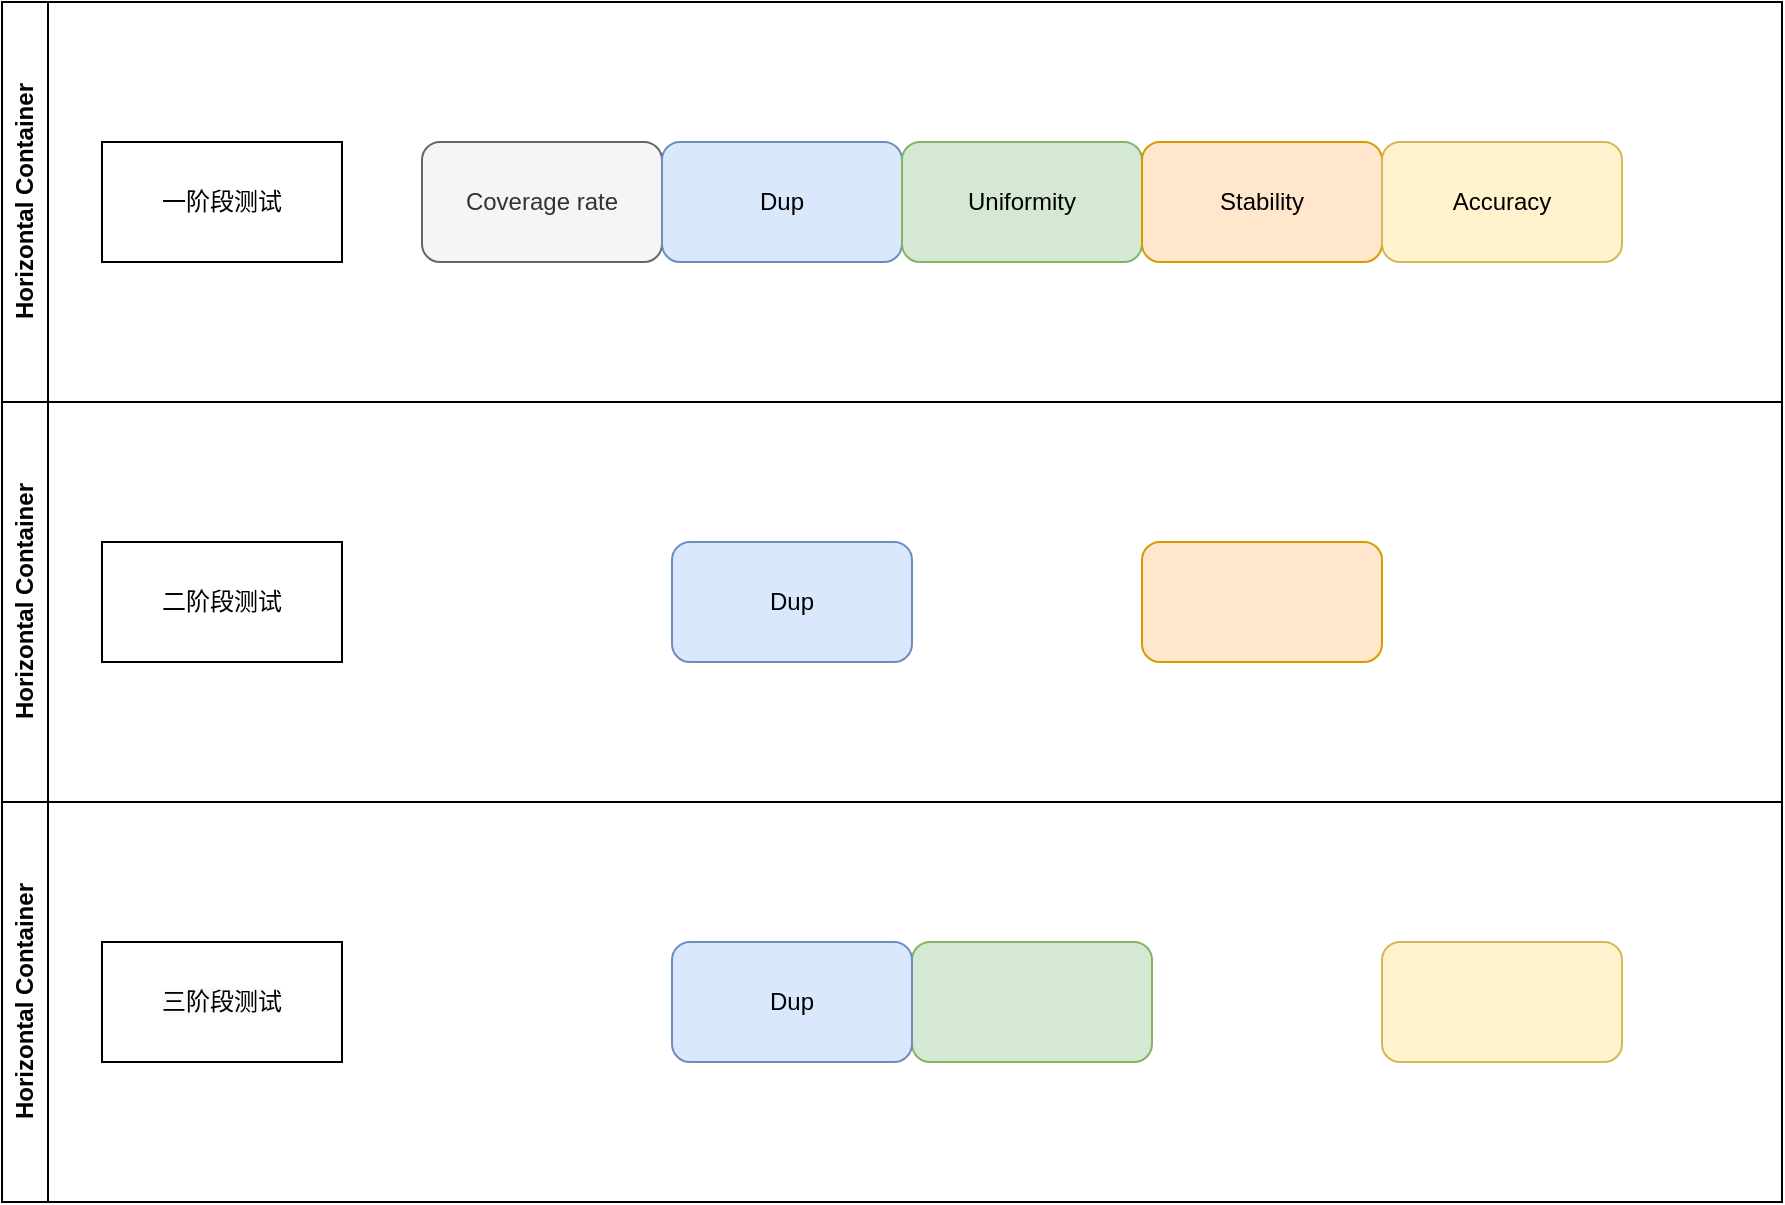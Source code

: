 <mxfile version="24.2.0" type="github">
  <diagram id="07fea595-8f29-1299-0266-81d95cde20df" name="Page-1">
    <mxGraphModel dx="1434" dy="827" grid="1" gridSize="10" guides="1" tooltips="1" connect="1" arrows="1" fold="1" page="1" pageScale="1" pageWidth="1169" pageHeight="827" background="#ffffff" math="0" shadow="0">
      <root>
        <mxCell id="0" />
        <mxCell id="1" parent="0" />
        <mxCell id="oXVZKunLlLA6zYO66h1E-196" value="Horizontal Container" style="swimlane;horizontal=0;whiteSpace=wrap;html=1;" vertex="1" parent="1">
          <mxGeometry x="130" y="90" width="890" height="200" as="geometry" />
        </mxCell>
        <mxCell id="oXVZKunLlLA6zYO66h1E-195" value="一阶段测试" style="rounded=0;whiteSpace=wrap;html=1;" vertex="1" parent="oXVZKunLlLA6zYO66h1E-196">
          <mxGeometry x="50" y="70" width="120" height="60" as="geometry" />
        </mxCell>
        <mxCell id="oXVZKunLlLA6zYO66h1E-190" value="Coverage rate" style="rounded=1;whiteSpace=wrap;html=1;fillColor=#f5f5f5;strokeColor=#666666;fontColor=#333333;" vertex="1" parent="oXVZKunLlLA6zYO66h1E-196">
          <mxGeometry x="210" y="70" width="120" height="60" as="geometry" />
        </mxCell>
        <mxCell id="oXVZKunLlLA6zYO66h1E-191" value="Dup" style="rounded=1;whiteSpace=wrap;html=1;fillColor=#dae8fc;strokeColor=#6c8ebf;" vertex="1" parent="oXVZKunLlLA6zYO66h1E-196">
          <mxGeometry x="330" y="70" width="120" height="60" as="geometry" />
        </mxCell>
        <mxCell id="oXVZKunLlLA6zYO66h1E-192" value="Uniformity" style="rounded=1;whiteSpace=wrap;html=1;fillColor=#d5e8d4;strokeColor=#82b366;" vertex="1" parent="oXVZKunLlLA6zYO66h1E-196">
          <mxGeometry x="450" y="70" width="120" height="60" as="geometry" />
        </mxCell>
        <mxCell id="oXVZKunLlLA6zYO66h1E-193" value="Stability" style="rounded=1;whiteSpace=wrap;html=1;fillColor=#ffe6cc;strokeColor=#d79b00;" vertex="1" parent="oXVZKunLlLA6zYO66h1E-196">
          <mxGeometry x="570" y="70" width="120" height="60" as="geometry" />
        </mxCell>
        <mxCell id="oXVZKunLlLA6zYO66h1E-194" value="Accuracy" style="rounded=1;whiteSpace=wrap;html=1;fillColor=#fff2cc;strokeColor=#d6b656;" vertex="1" parent="oXVZKunLlLA6zYO66h1E-196">
          <mxGeometry x="690" y="70" width="120" height="60" as="geometry" />
        </mxCell>
        <mxCell id="oXVZKunLlLA6zYO66h1E-198" value="Horizontal Container" style="swimlane;horizontal=0;whiteSpace=wrap;html=1;" vertex="1" parent="1">
          <mxGeometry x="130" y="290" width="890" height="200" as="geometry" />
        </mxCell>
        <mxCell id="oXVZKunLlLA6zYO66h1E-199" value="二阶段测试" style="rounded=0;whiteSpace=wrap;html=1;" vertex="1" parent="oXVZKunLlLA6zYO66h1E-198">
          <mxGeometry x="50" y="70" width="120" height="60" as="geometry" />
        </mxCell>
        <mxCell id="oXVZKunLlLA6zYO66h1E-203" value="" style="rounded=1;whiteSpace=wrap;html=1;fillColor=#ffe6cc;strokeColor=#d79b00;" vertex="1" parent="oXVZKunLlLA6zYO66h1E-198">
          <mxGeometry x="570" y="70" width="120" height="60" as="geometry" />
        </mxCell>
        <mxCell id="oXVZKunLlLA6zYO66h1E-213" value="Dup" style="rounded=1;whiteSpace=wrap;html=1;fillColor=#dae8fc;strokeColor=#6c8ebf;" vertex="1" parent="oXVZKunLlLA6zYO66h1E-198">
          <mxGeometry x="335" y="70" width="120" height="60" as="geometry" />
        </mxCell>
        <mxCell id="oXVZKunLlLA6zYO66h1E-206" value="Horizontal Container" style="swimlane;horizontal=0;whiteSpace=wrap;html=1;" vertex="1" parent="1">
          <mxGeometry x="130" y="490" width="890" height="200" as="geometry" />
        </mxCell>
        <mxCell id="oXVZKunLlLA6zYO66h1E-207" value="&lt;span style=&quot;caret-color: rgb(0, 0, 0); color: rgb(0, 0, 0); font-family: Helvetica; font-size: 12px; font-style: normal; font-variant-caps: normal; font-weight: 400; letter-spacing: normal; orphans: auto; text-align: center; text-indent: 0px; text-transform: none; white-space: normal; widows: auto; word-spacing: 0px; -webkit-text-stroke-width: 0px; background-color: rgb(251, 251, 251); text-decoration: none; display: inline !important; float: none;&quot;&gt;三阶段测试&lt;/span&gt;" style="rounded=0;whiteSpace=wrap;html=1;" vertex="1" parent="oXVZKunLlLA6zYO66h1E-206">
          <mxGeometry x="50" y="70" width="120" height="60" as="geometry" />
        </mxCell>
        <mxCell id="oXVZKunLlLA6zYO66h1E-210" value="" style="rounded=1;whiteSpace=wrap;html=1;fillColor=#d5e8d4;strokeColor=#82b366;" vertex="1" parent="oXVZKunLlLA6zYO66h1E-206">
          <mxGeometry x="455" y="70" width="120" height="60" as="geometry" />
        </mxCell>
        <mxCell id="oXVZKunLlLA6zYO66h1E-212" value="" style="rounded=1;whiteSpace=wrap;html=1;fillColor=#fff2cc;strokeColor=#d6b656;" vertex="1" parent="oXVZKunLlLA6zYO66h1E-206">
          <mxGeometry x="690" y="70" width="120" height="60" as="geometry" />
        </mxCell>
        <mxCell id="oXVZKunLlLA6zYO66h1E-214" value="Dup" style="rounded=1;whiteSpace=wrap;html=1;fillColor=#dae8fc;strokeColor=#6c8ebf;" vertex="1" parent="oXVZKunLlLA6zYO66h1E-206">
          <mxGeometry x="335" y="70" width="120" height="60" as="geometry" />
        </mxCell>
      </root>
    </mxGraphModel>
  </diagram>
</mxfile>
